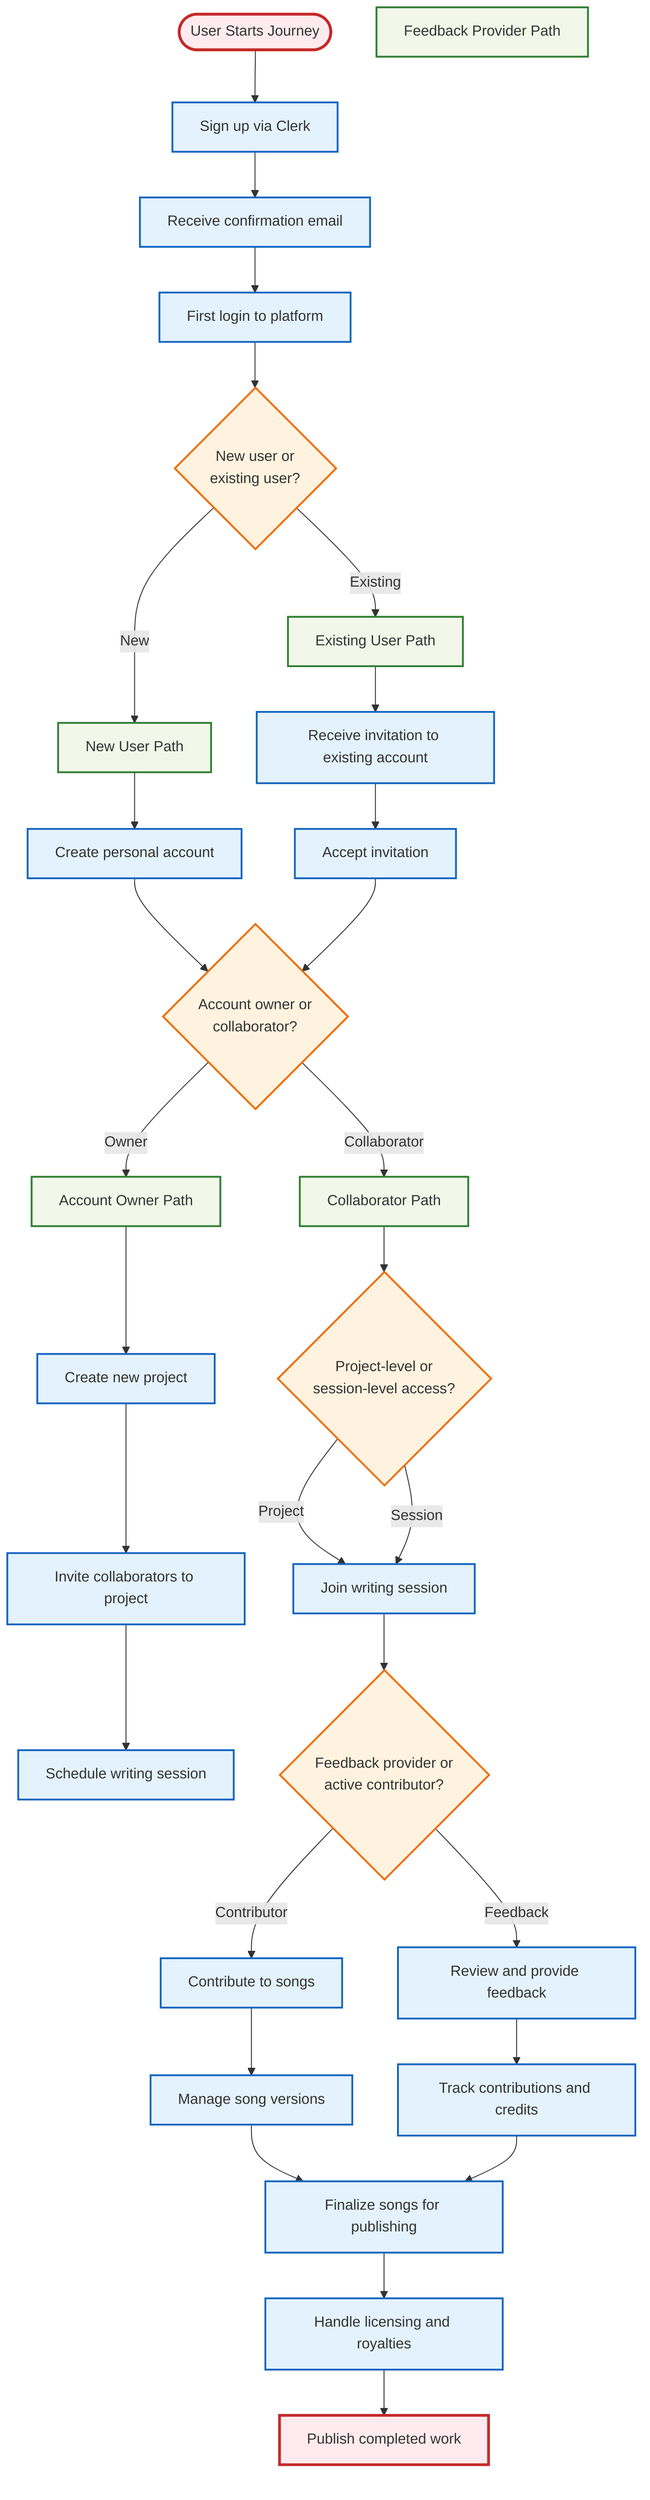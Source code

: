 graph TD
    Start([User Starts Journey])
    
    %% Signup and Onboarding
    Signup[Sign up via Clerk]
    EmailVerify[Receive confirmation email]
    FirstLogin[First login to platform]
    
    %% Account Creation/Joining
    CreateAccount[Create personal account]
    JoinAccount[Receive invitation to existing account]
    AcceptInvite[Accept invitation]
    
    %% Project and Session Management
    CreateProject[Create new project]
    InviteCollaborators[Invite collaborators to project]
    ScheduleSession[Schedule writing session]
    JoinSession[Join writing session]
    
    %% Collaboration Workflows
    Contribute[Contribute to songs]
    Review[Review and provide feedback]
    ManageVersions[Manage song versions]
    TrackCredits[Track contributions and credits]
    
    %% Publishing and Licensing
    Finalize[Finalize songs for publishing]
    HandleLicensing[Handle licensing and royalties]
    Publish[Publish completed work]
    
    %% Decision Points
    Decision1{New user or<br/>existing user?}
    Decision2{Account owner or<br/>collaborator?}
    Decision3{Project-level or<br/>session-level access?}
    Decision4{Feedback provider or<br/>active contributor?}
    
    %% User Paths
    NewUserPath[New User Path]
    ExistingUserPath[Existing User Path]
    OwnerPath[Account Owner Path]
    CollaboratorPath[Collaborator Path]
    FeedbackPath[Feedback Provider Path]
    
    %% Flow connections
    Start --> Signup
    Signup --> EmailVerify
    EmailVerify --> FirstLogin
    FirstLogin --> Decision1
    
    Decision1 -->|New| NewUserPath
    Decision1 -->|Existing| ExistingUserPath
    
    NewUserPath --> CreateAccount
    ExistingUserPath --> JoinAccount
    JoinAccount --> AcceptInvite
    
    CreateAccount --> Decision2
    AcceptInvite --> Decision2
    
    Decision2 -->|Owner| OwnerPath
    Decision2 -->|Collaborator| CollaboratorPath
    
    OwnerPath --> CreateProject
    CreateProject --> InviteCollaborators
    InviteCollaborators --> ScheduleSession
    
    CollaboratorPath --> Decision3
    Decision3 -->|Project| JoinSession
    Decision3 -->|Session| JoinSession
    
    JoinSession --> Decision4
    Decision4 -->|Contributor| Contribute
    Decision4 -->|Feedback| Review
    
    Contribute --> ManageVersions
    Review --> TrackCredits
    ManageVersions --> Finalize
    TrackCredits --> Finalize
    
    Finalize --> HandleLicensing
    HandleLicensing --> Publish
    
    %% Styling
    classDef startEnd fill:#ffebee,stroke:#c62828,stroke-width:3px
    classDef process fill:#e3f2fd,stroke:#1565c0,stroke-width:2px
    classDef decision fill:#fff3e0,stroke:#ef6c00,stroke-width:2px
    classDef path fill:#f1f8e9,stroke:#2e7d32,stroke-width:2px
    
    class Start,Publish startEnd
    class Signup,EmailVerify,FirstLogin,CreateAccount,JoinAccount,AcceptInvite,CreateProject,InviteCollaborators,ScheduleSession,JoinSession,Contribute,Review,ManageVersions,TrackCredits,Finalize,HandleLicensing process
    class Decision1,Decision2,Decision3,Decision4 decision
    class NewUserPath,ExistingUserPath,OwnerPath,CollaboratorPath,FeedbackPath path